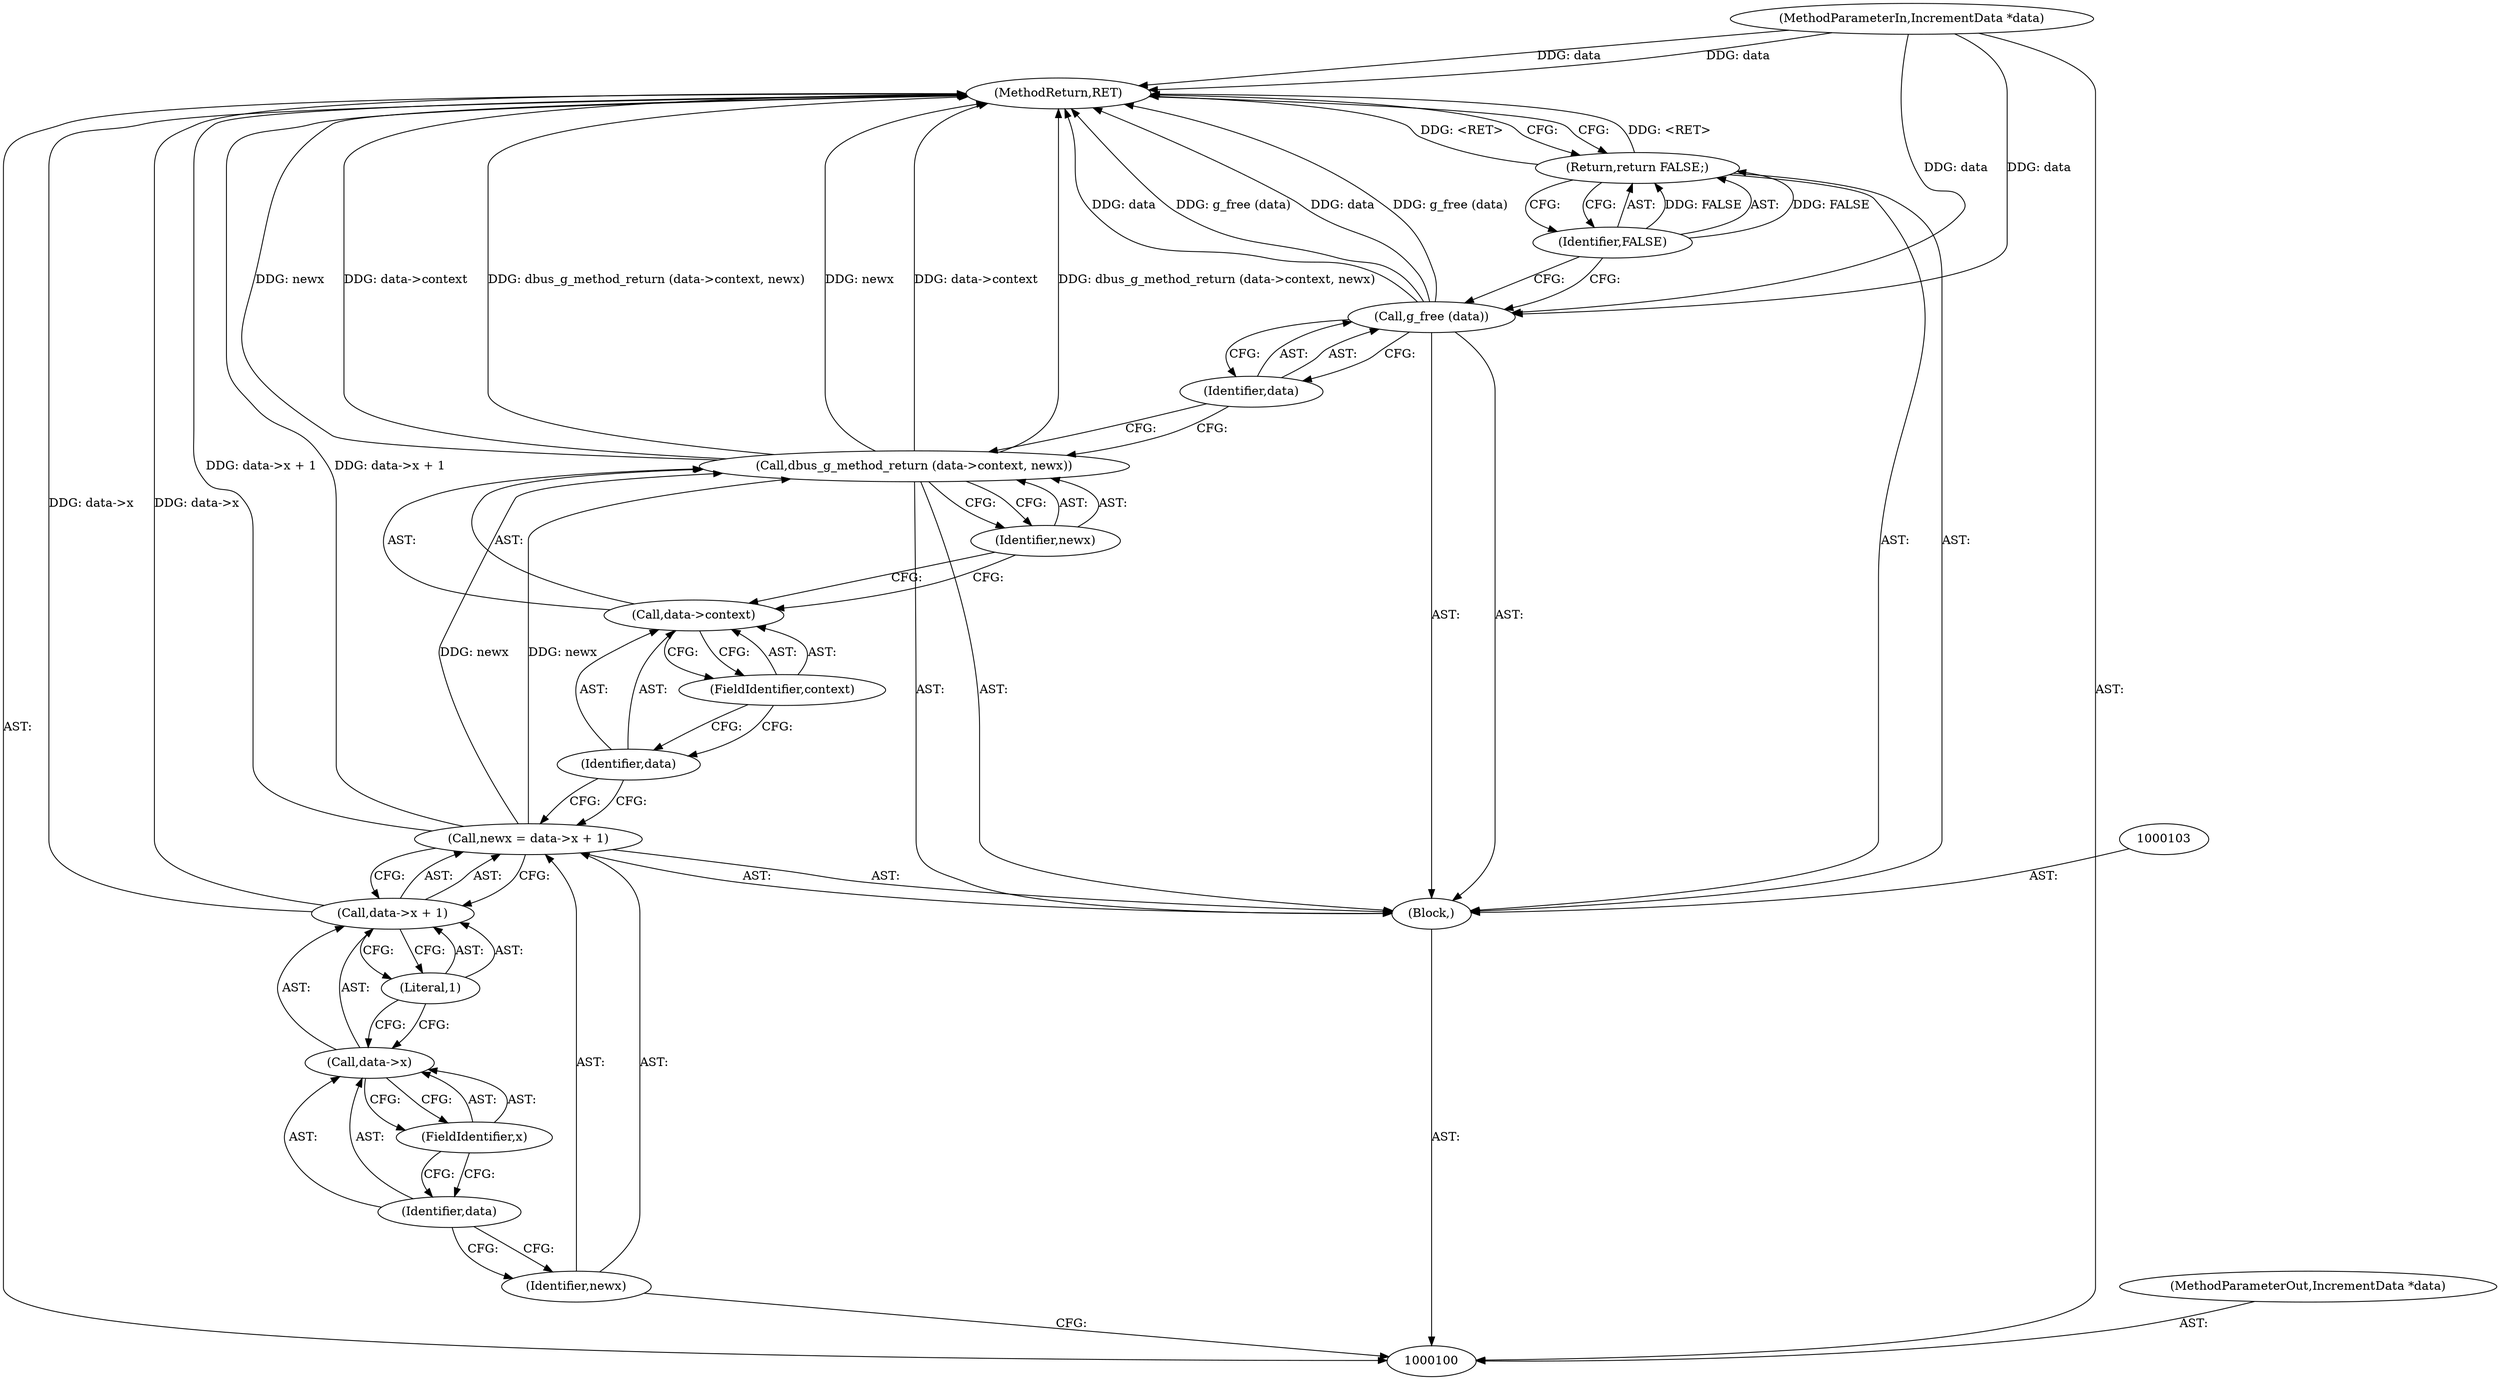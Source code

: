 digraph "1_dbus_9a6bce9b615abca6068348c1606ba8eaf13d9ae0_0" {
"1000120" [label="(MethodReturn,RET)"];
"1000101" [label="(MethodParameterIn,IncrementData *data)"];
"1000151" [label="(MethodParameterOut,IncrementData *data)"];
"1000102" [label="(Block,)"];
"1000106" [label="(Call,data->x + 1)"];
"1000107" [label="(Call,data->x)"];
"1000108" [label="(Identifier,data)"];
"1000109" [label="(FieldIdentifier,x)"];
"1000110" [label="(Literal,1)"];
"1000104" [label="(Call,newx = data->x + 1)"];
"1000105" [label="(Identifier,newx)"];
"1000111" [label="(Call,dbus_g_method_return (data->context, newx))"];
"1000112" [label="(Call,data->context)"];
"1000113" [label="(Identifier,data)"];
"1000114" [label="(FieldIdentifier,context)"];
"1000115" [label="(Identifier,newx)"];
"1000117" [label="(Identifier,data)"];
"1000116" [label="(Call,g_free (data))"];
"1000118" [label="(Return,return FALSE;)"];
"1000119" [label="(Identifier,FALSE)"];
"1000120" -> "1000100"  [label="AST: "];
"1000120" -> "1000118"  [label="CFG: "];
"1000116" -> "1000120"  [label="DDG: data"];
"1000116" -> "1000120"  [label="DDG: g_free (data)"];
"1000106" -> "1000120"  [label="DDG: data->x"];
"1000111" -> "1000120"  [label="DDG: newx"];
"1000111" -> "1000120"  [label="DDG: data->context"];
"1000111" -> "1000120"  [label="DDG: dbus_g_method_return (data->context, newx)"];
"1000101" -> "1000120"  [label="DDG: data"];
"1000104" -> "1000120"  [label="DDG: data->x + 1"];
"1000118" -> "1000120"  [label="DDG: <RET>"];
"1000101" -> "1000100"  [label="AST: "];
"1000101" -> "1000120"  [label="DDG: data"];
"1000101" -> "1000116"  [label="DDG: data"];
"1000151" -> "1000100"  [label="AST: "];
"1000102" -> "1000100"  [label="AST: "];
"1000103" -> "1000102"  [label="AST: "];
"1000104" -> "1000102"  [label="AST: "];
"1000111" -> "1000102"  [label="AST: "];
"1000116" -> "1000102"  [label="AST: "];
"1000118" -> "1000102"  [label="AST: "];
"1000106" -> "1000104"  [label="AST: "];
"1000106" -> "1000110"  [label="CFG: "];
"1000107" -> "1000106"  [label="AST: "];
"1000110" -> "1000106"  [label="AST: "];
"1000104" -> "1000106"  [label="CFG: "];
"1000106" -> "1000120"  [label="DDG: data->x"];
"1000107" -> "1000106"  [label="AST: "];
"1000107" -> "1000109"  [label="CFG: "];
"1000108" -> "1000107"  [label="AST: "];
"1000109" -> "1000107"  [label="AST: "];
"1000110" -> "1000107"  [label="CFG: "];
"1000108" -> "1000107"  [label="AST: "];
"1000108" -> "1000105"  [label="CFG: "];
"1000109" -> "1000108"  [label="CFG: "];
"1000109" -> "1000107"  [label="AST: "];
"1000109" -> "1000108"  [label="CFG: "];
"1000107" -> "1000109"  [label="CFG: "];
"1000110" -> "1000106"  [label="AST: "];
"1000110" -> "1000107"  [label="CFG: "];
"1000106" -> "1000110"  [label="CFG: "];
"1000104" -> "1000102"  [label="AST: "];
"1000104" -> "1000106"  [label="CFG: "];
"1000105" -> "1000104"  [label="AST: "];
"1000106" -> "1000104"  [label="AST: "];
"1000113" -> "1000104"  [label="CFG: "];
"1000104" -> "1000120"  [label="DDG: data->x + 1"];
"1000104" -> "1000111"  [label="DDG: newx"];
"1000105" -> "1000104"  [label="AST: "];
"1000105" -> "1000100"  [label="CFG: "];
"1000108" -> "1000105"  [label="CFG: "];
"1000111" -> "1000102"  [label="AST: "];
"1000111" -> "1000115"  [label="CFG: "];
"1000112" -> "1000111"  [label="AST: "];
"1000115" -> "1000111"  [label="AST: "];
"1000117" -> "1000111"  [label="CFG: "];
"1000111" -> "1000120"  [label="DDG: newx"];
"1000111" -> "1000120"  [label="DDG: data->context"];
"1000111" -> "1000120"  [label="DDG: dbus_g_method_return (data->context, newx)"];
"1000104" -> "1000111"  [label="DDG: newx"];
"1000112" -> "1000111"  [label="AST: "];
"1000112" -> "1000114"  [label="CFG: "];
"1000113" -> "1000112"  [label="AST: "];
"1000114" -> "1000112"  [label="AST: "];
"1000115" -> "1000112"  [label="CFG: "];
"1000113" -> "1000112"  [label="AST: "];
"1000113" -> "1000104"  [label="CFG: "];
"1000114" -> "1000113"  [label="CFG: "];
"1000114" -> "1000112"  [label="AST: "];
"1000114" -> "1000113"  [label="CFG: "];
"1000112" -> "1000114"  [label="CFG: "];
"1000115" -> "1000111"  [label="AST: "];
"1000115" -> "1000112"  [label="CFG: "];
"1000111" -> "1000115"  [label="CFG: "];
"1000117" -> "1000116"  [label="AST: "];
"1000117" -> "1000111"  [label="CFG: "];
"1000116" -> "1000117"  [label="CFG: "];
"1000116" -> "1000102"  [label="AST: "];
"1000116" -> "1000117"  [label="CFG: "];
"1000117" -> "1000116"  [label="AST: "];
"1000119" -> "1000116"  [label="CFG: "];
"1000116" -> "1000120"  [label="DDG: data"];
"1000116" -> "1000120"  [label="DDG: g_free (data)"];
"1000101" -> "1000116"  [label="DDG: data"];
"1000118" -> "1000102"  [label="AST: "];
"1000118" -> "1000119"  [label="CFG: "];
"1000119" -> "1000118"  [label="AST: "];
"1000120" -> "1000118"  [label="CFG: "];
"1000118" -> "1000120"  [label="DDG: <RET>"];
"1000119" -> "1000118"  [label="DDG: FALSE"];
"1000119" -> "1000118"  [label="AST: "];
"1000119" -> "1000116"  [label="CFG: "];
"1000118" -> "1000119"  [label="CFG: "];
"1000119" -> "1000118"  [label="DDG: FALSE"];
}
